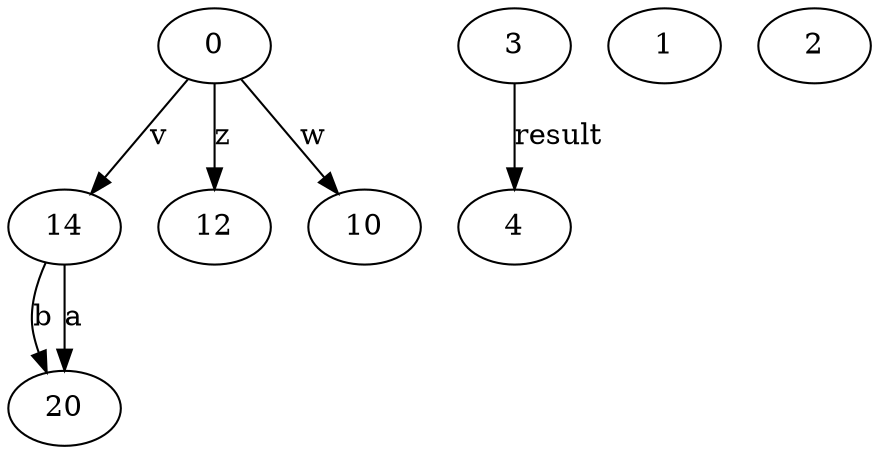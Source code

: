 digraph G {
n14->n20 [label="b"]
n14->n20 [label="a"]
n0->n12 [label="z"]
n0->n10 [label="w"]
n0->n14 [label="v"]
n14[label="14"]
n0[label="0"]
n10[label="10"]
n20[label="20"]
n12[label="12"]
n3->n4 [label="result"]
n3[label="3"]
n4[label="4"]
n1[label="1"]
n2[label="2"]
}
